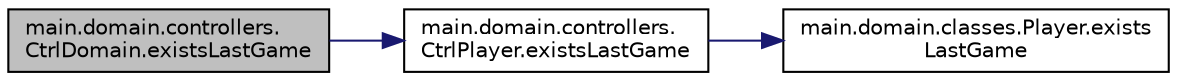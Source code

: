 digraph "main.domain.controllers.CtrlDomain.existsLastGame"
{
 // INTERACTIVE_SVG=YES
 // LATEX_PDF_SIZE
  edge [fontname="Helvetica",fontsize="10",labelfontname="Helvetica",labelfontsize="10"];
  node [fontname="Helvetica",fontsize="10",shape=record];
  rankdir="LR";
  Node1 [label="main.domain.controllers.\lCtrlDomain.existsLastGame",height=0.2,width=0.4,color="black", fillcolor="grey75", style="filled", fontcolor="black",tooltip=" "];
  Node1 -> Node2 [color="midnightblue",fontsize="10",style="solid",fontname="Helvetica"];
  Node2 [label="main.domain.controllers.\lCtrlPlayer.existsLastGame",height=0.2,width=0.4,color="black", fillcolor="white", style="filled",URL="$classmain_1_1domain_1_1controllers_1_1CtrlPlayer.html#a3e90670f51de4bb82b2ea759d73eea1a",tooltip=" "];
  Node2 -> Node3 [color="midnightblue",fontsize="10",style="solid",fontname="Helvetica"];
  Node3 [label="main.domain.classes.Player.exists\lLastGame",height=0.2,width=0.4,color="black", fillcolor="white", style="filled",URL="$classmain_1_1domain_1_1classes_1_1Player.html#a5ea4ef6167e5f51405daefdb4d675a3d",tooltip=" "];
}
